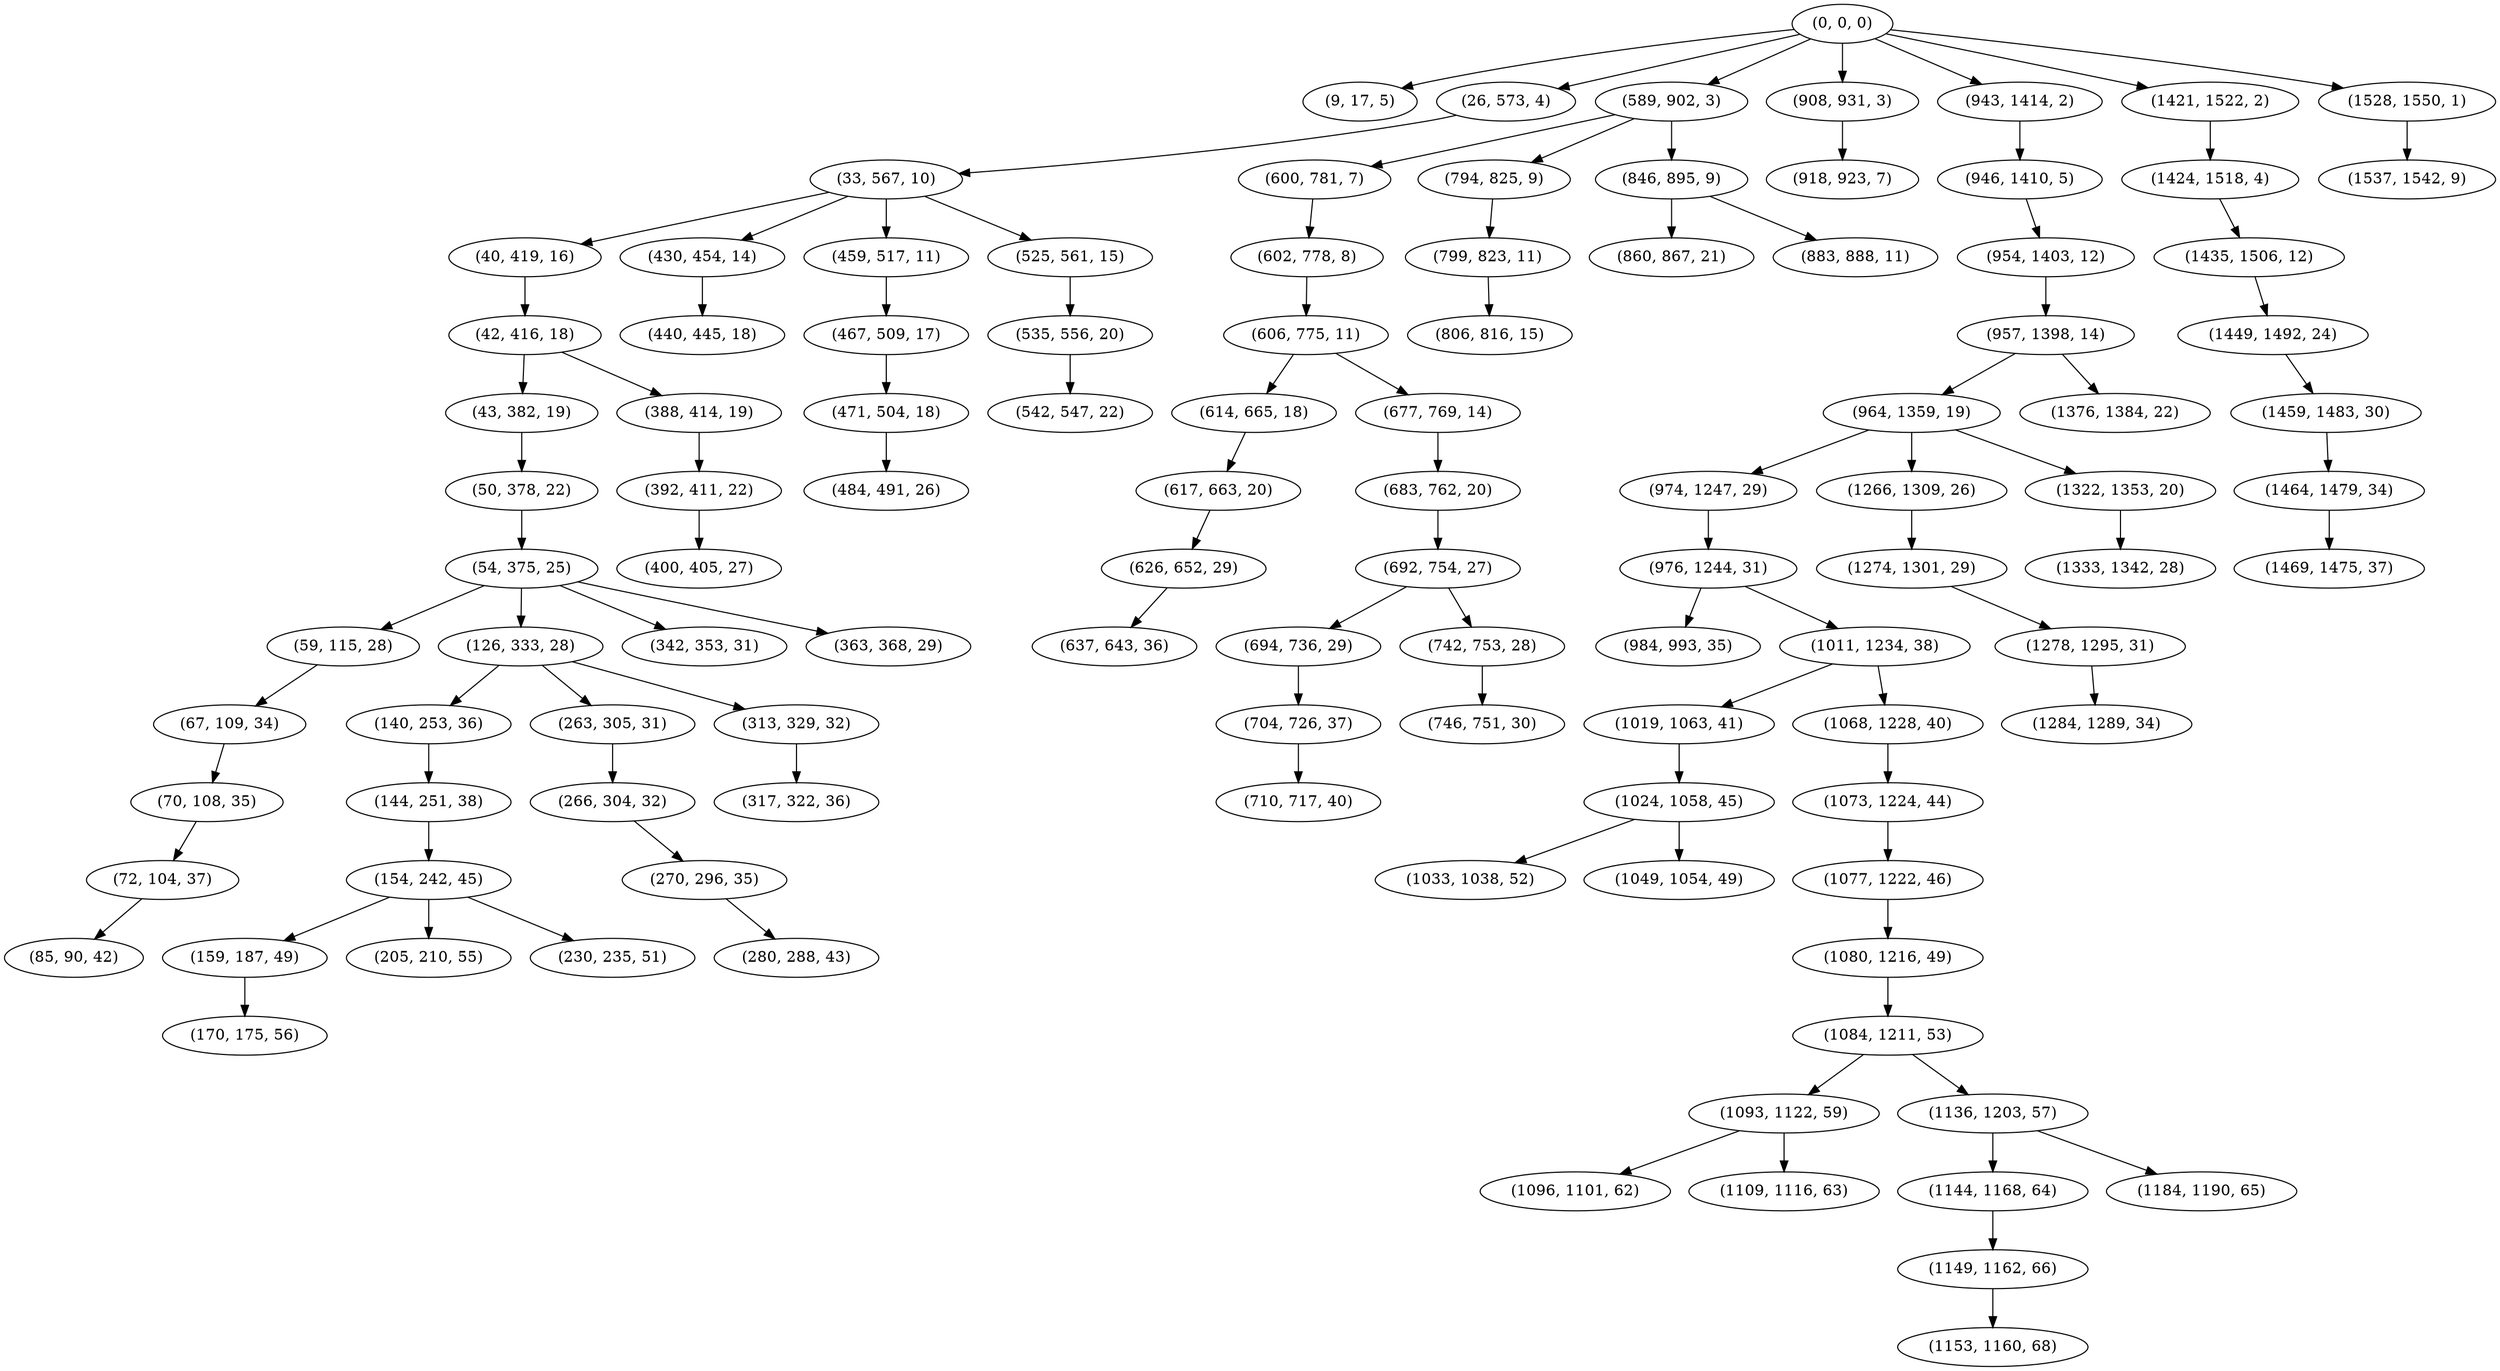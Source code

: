 digraph tree {
    "(0, 0, 0)";
    "(9, 17, 5)";
    "(26, 573, 4)";
    "(33, 567, 10)";
    "(40, 419, 16)";
    "(42, 416, 18)";
    "(43, 382, 19)";
    "(50, 378, 22)";
    "(54, 375, 25)";
    "(59, 115, 28)";
    "(67, 109, 34)";
    "(70, 108, 35)";
    "(72, 104, 37)";
    "(85, 90, 42)";
    "(126, 333, 28)";
    "(140, 253, 36)";
    "(144, 251, 38)";
    "(154, 242, 45)";
    "(159, 187, 49)";
    "(170, 175, 56)";
    "(205, 210, 55)";
    "(230, 235, 51)";
    "(263, 305, 31)";
    "(266, 304, 32)";
    "(270, 296, 35)";
    "(280, 288, 43)";
    "(313, 329, 32)";
    "(317, 322, 36)";
    "(342, 353, 31)";
    "(363, 368, 29)";
    "(388, 414, 19)";
    "(392, 411, 22)";
    "(400, 405, 27)";
    "(430, 454, 14)";
    "(440, 445, 18)";
    "(459, 517, 11)";
    "(467, 509, 17)";
    "(471, 504, 18)";
    "(484, 491, 26)";
    "(525, 561, 15)";
    "(535, 556, 20)";
    "(542, 547, 22)";
    "(589, 902, 3)";
    "(600, 781, 7)";
    "(602, 778, 8)";
    "(606, 775, 11)";
    "(614, 665, 18)";
    "(617, 663, 20)";
    "(626, 652, 29)";
    "(637, 643, 36)";
    "(677, 769, 14)";
    "(683, 762, 20)";
    "(692, 754, 27)";
    "(694, 736, 29)";
    "(704, 726, 37)";
    "(710, 717, 40)";
    "(742, 753, 28)";
    "(746, 751, 30)";
    "(794, 825, 9)";
    "(799, 823, 11)";
    "(806, 816, 15)";
    "(846, 895, 9)";
    "(860, 867, 21)";
    "(883, 888, 11)";
    "(908, 931, 3)";
    "(918, 923, 7)";
    "(943, 1414, 2)";
    "(946, 1410, 5)";
    "(954, 1403, 12)";
    "(957, 1398, 14)";
    "(964, 1359, 19)";
    "(974, 1247, 29)";
    "(976, 1244, 31)";
    "(984, 993, 35)";
    "(1011, 1234, 38)";
    "(1019, 1063, 41)";
    "(1024, 1058, 45)";
    "(1033, 1038, 52)";
    "(1049, 1054, 49)";
    "(1068, 1228, 40)";
    "(1073, 1224, 44)";
    "(1077, 1222, 46)";
    "(1080, 1216, 49)";
    "(1084, 1211, 53)";
    "(1093, 1122, 59)";
    "(1096, 1101, 62)";
    "(1109, 1116, 63)";
    "(1136, 1203, 57)";
    "(1144, 1168, 64)";
    "(1149, 1162, 66)";
    "(1153, 1160, 68)";
    "(1184, 1190, 65)";
    "(1266, 1309, 26)";
    "(1274, 1301, 29)";
    "(1278, 1295, 31)";
    "(1284, 1289, 34)";
    "(1322, 1353, 20)";
    "(1333, 1342, 28)";
    "(1376, 1384, 22)";
    "(1421, 1522, 2)";
    "(1424, 1518, 4)";
    "(1435, 1506, 12)";
    "(1449, 1492, 24)";
    "(1459, 1483, 30)";
    "(1464, 1479, 34)";
    "(1469, 1475, 37)";
    "(1528, 1550, 1)";
    "(1537, 1542, 9)";
    "(0, 0, 0)" -> "(9, 17, 5)";
    "(0, 0, 0)" -> "(26, 573, 4)";
    "(0, 0, 0)" -> "(589, 902, 3)";
    "(0, 0, 0)" -> "(908, 931, 3)";
    "(0, 0, 0)" -> "(943, 1414, 2)";
    "(0, 0, 0)" -> "(1421, 1522, 2)";
    "(0, 0, 0)" -> "(1528, 1550, 1)";
    "(26, 573, 4)" -> "(33, 567, 10)";
    "(33, 567, 10)" -> "(40, 419, 16)";
    "(33, 567, 10)" -> "(430, 454, 14)";
    "(33, 567, 10)" -> "(459, 517, 11)";
    "(33, 567, 10)" -> "(525, 561, 15)";
    "(40, 419, 16)" -> "(42, 416, 18)";
    "(42, 416, 18)" -> "(43, 382, 19)";
    "(42, 416, 18)" -> "(388, 414, 19)";
    "(43, 382, 19)" -> "(50, 378, 22)";
    "(50, 378, 22)" -> "(54, 375, 25)";
    "(54, 375, 25)" -> "(59, 115, 28)";
    "(54, 375, 25)" -> "(126, 333, 28)";
    "(54, 375, 25)" -> "(342, 353, 31)";
    "(54, 375, 25)" -> "(363, 368, 29)";
    "(59, 115, 28)" -> "(67, 109, 34)";
    "(67, 109, 34)" -> "(70, 108, 35)";
    "(70, 108, 35)" -> "(72, 104, 37)";
    "(72, 104, 37)" -> "(85, 90, 42)";
    "(126, 333, 28)" -> "(140, 253, 36)";
    "(126, 333, 28)" -> "(263, 305, 31)";
    "(126, 333, 28)" -> "(313, 329, 32)";
    "(140, 253, 36)" -> "(144, 251, 38)";
    "(144, 251, 38)" -> "(154, 242, 45)";
    "(154, 242, 45)" -> "(159, 187, 49)";
    "(154, 242, 45)" -> "(205, 210, 55)";
    "(154, 242, 45)" -> "(230, 235, 51)";
    "(159, 187, 49)" -> "(170, 175, 56)";
    "(263, 305, 31)" -> "(266, 304, 32)";
    "(266, 304, 32)" -> "(270, 296, 35)";
    "(270, 296, 35)" -> "(280, 288, 43)";
    "(313, 329, 32)" -> "(317, 322, 36)";
    "(388, 414, 19)" -> "(392, 411, 22)";
    "(392, 411, 22)" -> "(400, 405, 27)";
    "(430, 454, 14)" -> "(440, 445, 18)";
    "(459, 517, 11)" -> "(467, 509, 17)";
    "(467, 509, 17)" -> "(471, 504, 18)";
    "(471, 504, 18)" -> "(484, 491, 26)";
    "(525, 561, 15)" -> "(535, 556, 20)";
    "(535, 556, 20)" -> "(542, 547, 22)";
    "(589, 902, 3)" -> "(600, 781, 7)";
    "(589, 902, 3)" -> "(794, 825, 9)";
    "(589, 902, 3)" -> "(846, 895, 9)";
    "(600, 781, 7)" -> "(602, 778, 8)";
    "(602, 778, 8)" -> "(606, 775, 11)";
    "(606, 775, 11)" -> "(614, 665, 18)";
    "(606, 775, 11)" -> "(677, 769, 14)";
    "(614, 665, 18)" -> "(617, 663, 20)";
    "(617, 663, 20)" -> "(626, 652, 29)";
    "(626, 652, 29)" -> "(637, 643, 36)";
    "(677, 769, 14)" -> "(683, 762, 20)";
    "(683, 762, 20)" -> "(692, 754, 27)";
    "(692, 754, 27)" -> "(694, 736, 29)";
    "(692, 754, 27)" -> "(742, 753, 28)";
    "(694, 736, 29)" -> "(704, 726, 37)";
    "(704, 726, 37)" -> "(710, 717, 40)";
    "(742, 753, 28)" -> "(746, 751, 30)";
    "(794, 825, 9)" -> "(799, 823, 11)";
    "(799, 823, 11)" -> "(806, 816, 15)";
    "(846, 895, 9)" -> "(860, 867, 21)";
    "(846, 895, 9)" -> "(883, 888, 11)";
    "(908, 931, 3)" -> "(918, 923, 7)";
    "(943, 1414, 2)" -> "(946, 1410, 5)";
    "(946, 1410, 5)" -> "(954, 1403, 12)";
    "(954, 1403, 12)" -> "(957, 1398, 14)";
    "(957, 1398, 14)" -> "(964, 1359, 19)";
    "(957, 1398, 14)" -> "(1376, 1384, 22)";
    "(964, 1359, 19)" -> "(974, 1247, 29)";
    "(964, 1359, 19)" -> "(1266, 1309, 26)";
    "(964, 1359, 19)" -> "(1322, 1353, 20)";
    "(974, 1247, 29)" -> "(976, 1244, 31)";
    "(976, 1244, 31)" -> "(984, 993, 35)";
    "(976, 1244, 31)" -> "(1011, 1234, 38)";
    "(1011, 1234, 38)" -> "(1019, 1063, 41)";
    "(1011, 1234, 38)" -> "(1068, 1228, 40)";
    "(1019, 1063, 41)" -> "(1024, 1058, 45)";
    "(1024, 1058, 45)" -> "(1033, 1038, 52)";
    "(1024, 1058, 45)" -> "(1049, 1054, 49)";
    "(1068, 1228, 40)" -> "(1073, 1224, 44)";
    "(1073, 1224, 44)" -> "(1077, 1222, 46)";
    "(1077, 1222, 46)" -> "(1080, 1216, 49)";
    "(1080, 1216, 49)" -> "(1084, 1211, 53)";
    "(1084, 1211, 53)" -> "(1093, 1122, 59)";
    "(1084, 1211, 53)" -> "(1136, 1203, 57)";
    "(1093, 1122, 59)" -> "(1096, 1101, 62)";
    "(1093, 1122, 59)" -> "(1109, 1116, 63)";
    "(1136, 1203, 57)" -> "(1144, 1168, 64)";
    "(1136, 1203, 57)" -> "(1184, 1190, 65)";
    "(1144, 1168, 64)" -> "(1149, 1162, 66)";
    "(1149, 1162, 66)" -> "(1153, 1160, 68)";
    "(1266, 1309, 26)" -> "(1274, 1301, 29)";
    "(1274, 1301, 29)" -> "(1278, 1295, 31)";
    "(1278, 1295, 31)" -> "(1284, 1289, 34)";
    "(1322, 1353, 20)" -> "(1333, 1342, 28)";
    "(1421, 1522, 2)" -> "(1424, 1518, 4)";
    "(1424, 1518, 4)" -> "(1435, 1506, 12)";
    "(1435, 1506, 12)" -> "(1449, 1492, 24)";
    "(1449, 1492, 24)" -> "(1459, 1483, 30)";
    "(1459, 1483, 30)" -> "(1464, 1479, 34)";
    "(1464, 1479, 34)" -> "(1469, 1475, 37)";
    "(1528, 1550, 1)" -> "(1537, 1542, 9)";
}
